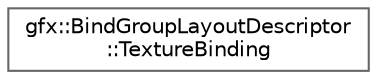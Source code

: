digraph "Graphical Class Hierarchy"
{
 // LATEX_PDF_SIZE
  bgcolor="transparent";
  edge [fontname=Helvetica,fontsize=10,labelfontname=Helvetica,labelfontsize=10];
  node [fontname=Helvetica,fontsize=10,shape=box,height=0.2,width=0.4];
  rankdir="LR";
  Node0 [id="Node000000",label="gfx::BindGroupLayoutDescriptor\l::TextureBinding",height=0.2,width=0.4,color="grey40", fillcolor="white", style="filled",URL="$structgfx_1_1_bind_group_layout_descriptor_1_1_texture_binding.html",tooltip="Represents a texture binding within the layout."];
}

